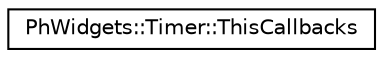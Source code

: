 digraph "Graphical Class Hierarchy"
{
  edge [fontname="Helvetica",fontsize="10",labelfontname="Helvetica",labelfontsize="10"];
  node [fontname="Helvetica",fontsize="10",shape=record];
  rankdir="LR";
  Node0 [label="PhWidgets::Timer::ThisCallbacks",height=0.2,width=0.4,color="black", fillcolor="white", style="filled",URL="$struct_ph_widgets_1_1_timer_1_1_this_callbacks.html"];
}

